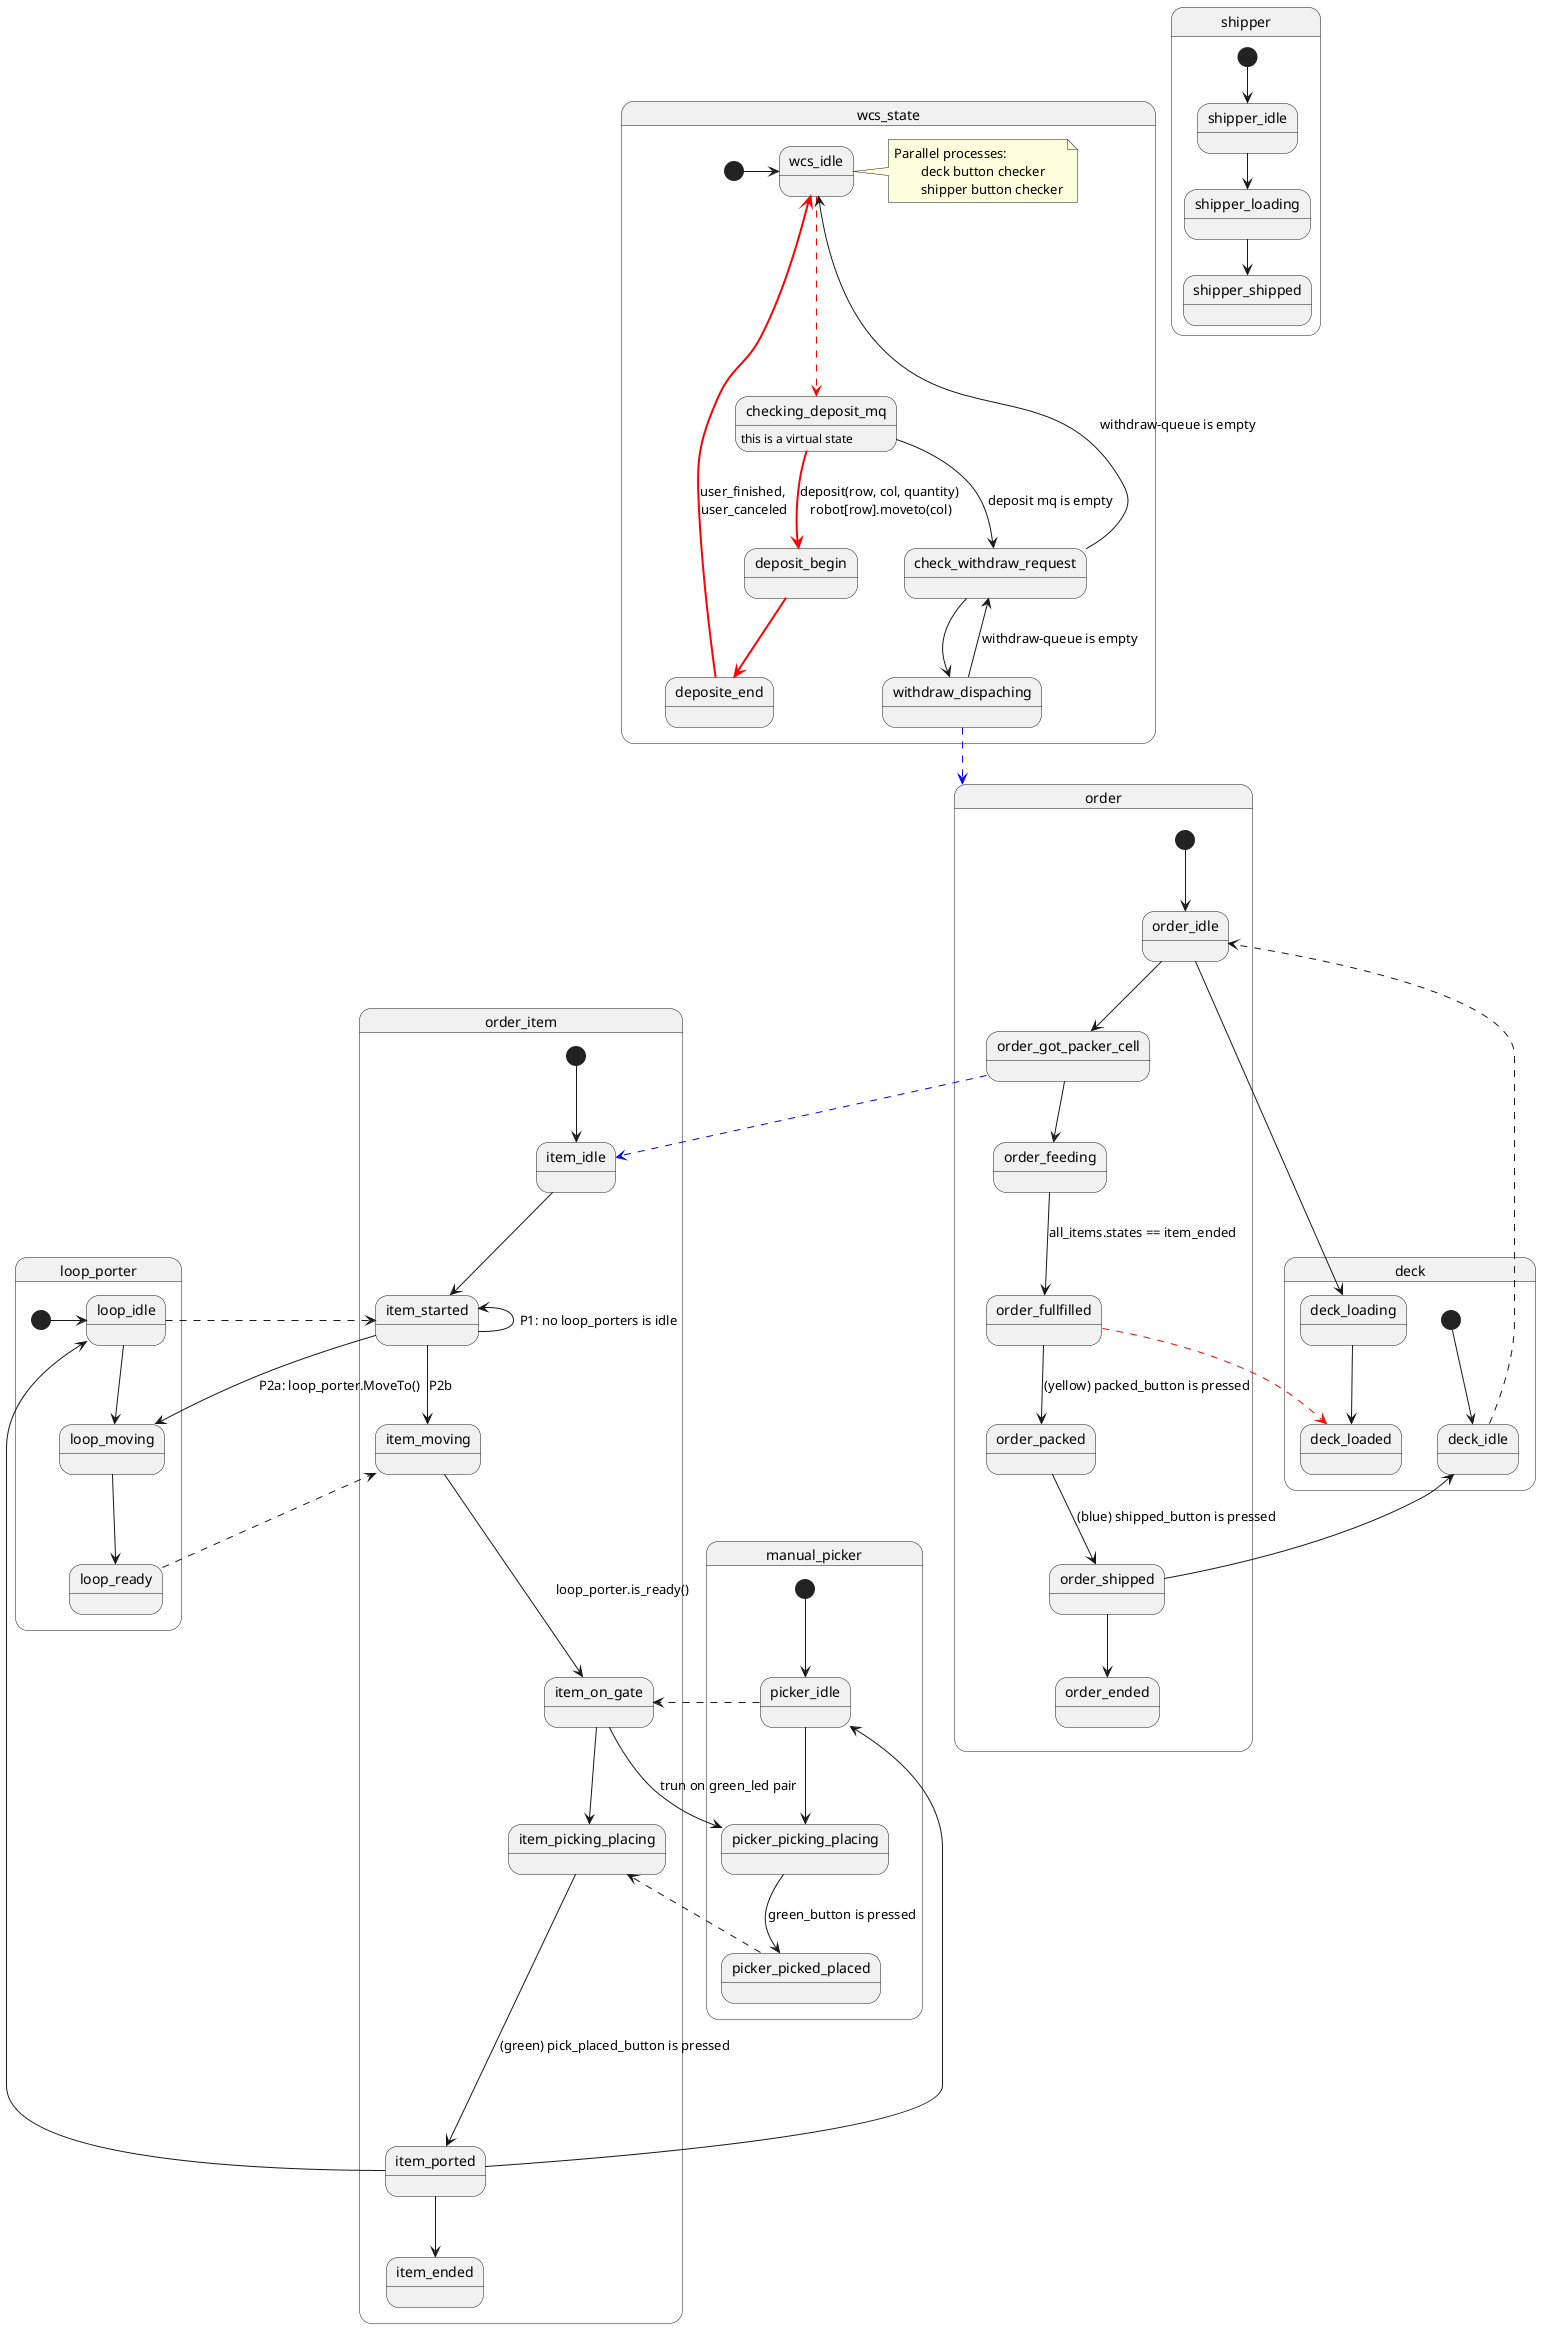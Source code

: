 @startuml



state order_item{
	[*] --> item_idle
	item_idle --> item_started
	item_started <-- item_started:  P1: no loop_porters is idle
	item_started --> item_moving: P2b
    item_moving ---> item_on_gate: loop_porter.is_ready()
	item_on_gate --> item_picking_placing
    item_picking_placing ----> item_ported: (green) pick_placed_button is pressed
	item_ported --> item_ended
}

state order{
	[*] --> order_idle
	order_idle --> order_got_packer_cell
	order_got_packer_cell --> order_feeding
	order_feeding --> order_fullfilled:  all_items.states == item_ended
	order_fullfilled --> order_packed: (yellow) packed_button is pressed
	order_packed -->order_shipped:  (blue) shipped_button is pressed
	order_shipped --> order_ended
}
state deck{
	[*] --> deck_idle
	state deck_loading
	deck_loading --> deck_loaded
}
order_fullfilled -[#red,dashed]-> deck_loaded
deck_idle -[dashed]-> order_idle
order_idle --> deck_loading
order_shipped --> deck_idle
order_got_packer_cell -[#blue,dashed]-> item_idle


state loop_porter {
	[*] -> loop_idle 
	loop_idle --> loop_moving
	loop_moving --> loop_ready
}
loop_idle -[dashed]---> item_started
item_started --> loop_moving: P2a: loop_porter.MoveTo()
loop_ready -[dashed]-> item_moving


state manual_picker{
	[*] --> picker_idle
	picker_idle --> picker_picking_placing
	picker_picking_placing --> picker_picked_placed: green_button is pressed
	
}
picker_idle -[dashed]-> item_on_gate
item_on_gate --> picker_picking_placing: trun on green_led pair
picker_picked_placed -[dashed]-> item_picking_placing
item_ported --> picker_idle

state shipper{
	[*] --> shipper_idle
	shipper_idle --> shipper_loading
	shipper_loading --> shipper_shipped

}

state wcs_state{
	[*] -> wcs_idle
	wcs_idle-[#red,dashed]-> checking_deposit_mq
	checking_deposit_mq -[#red,bold]-> deposit_begin: deposit(row, col, quantity) \nrobot[row].moveto(col)
	deposit_begin -[#red,bold]-> deposite_end
	deposite_end -[#red,bold]->wcs_idle: user_finished, \nuser_canceled
	checking_deposit_mq: this is a virtual state

	checking_deposit_mq --> check_withdraw_request: deposit mq is empty
	check_withdraw_request --> wcs_idle:  withdraw-queue is empty
	check_withdraw_request --> withdraw_dispaching
	withdraw_dispaching --> check_withdraw_request: withdraw-queue is empty

	note right of wcs_idle
	Parallel processes:
		deck button checker
		shipper button checker
	end note
}

withdraw_dispaching -[#blue,dashed]-> order



item_ported --> loop_idle




@enduml

